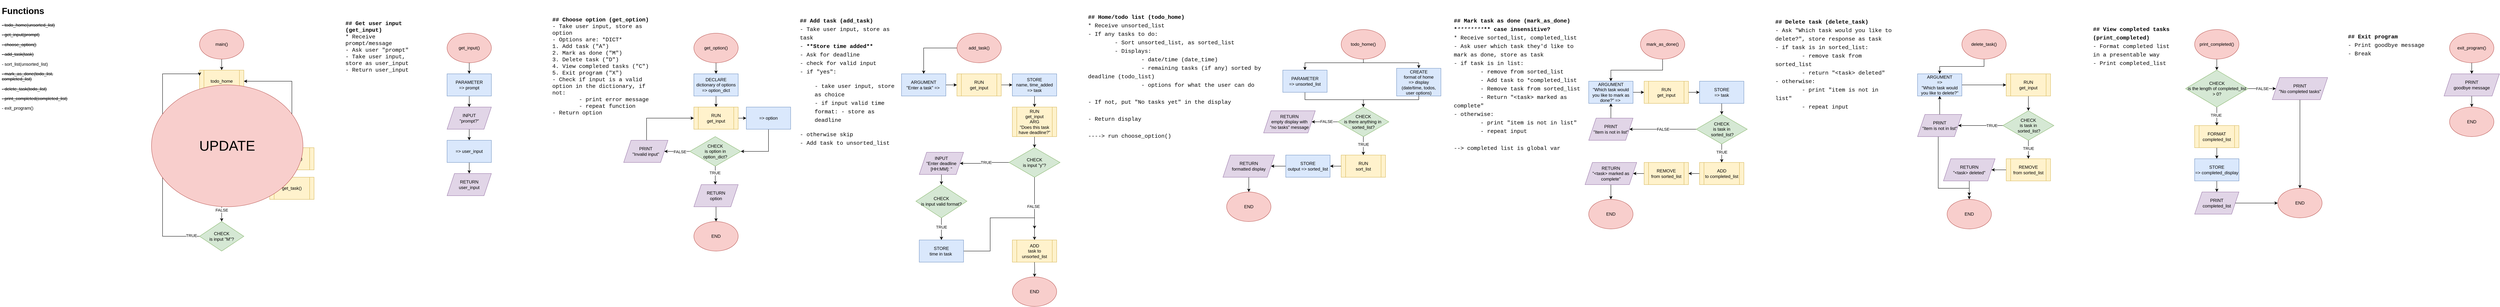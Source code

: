 <mxfile version="19.0.3" type="device"><diagram id="rKh5Dptz9xbxb2ssqwDk" name="Page-1"><mxGraphModel dx="1381" dy="926" grid="1" gridSize="10" guides="1" tooltips="1" connect="1" arrows="1" fold="1" page="1" pageScale="1" pageWidth="827" pageHeight="1169" math="0" shadow="0"><root><mxCell id="0"/><mxCell id="1" parent="0"/><mxCell id="ehe5Sm8vD9EuaE62V5g2-2" value="&lt;h1&gt;Functions&lt;/h1&gt;&lt;p&gt;&lt;strike&gt;- todo_home(unsorted_list)&lt;/strike&gt;&lt;/p&gt;&lt;p&gt;&lt;strike&gt;- get_input(prompt)&lt;/strike&gt;&lt;/p&gt;&lt;p&gt;&lt;strike&gt;- choose_option()&lt;/strike&gt;&lt;/p&gt;&lt;p&gt;&lt;strike&gt;- add_task(task)&lt;/strike&gt;&lt;/p&gt;&lt;p&gt;- sort_list(unsorted_list)&lt;/p&gt;&lt;p&gt;&lt;strike&gt;- mark_as_done(todo_list, completed_list)&lt;/strike&gt;&lt;/p&gt;&lt;p&gt;&lt;strike&gt;- delete_task(todo_list)&lt;/strike&gt;&lt;/p&gt;&lt;p&gt;&lt;strike&gt;- print_completed(completed_list)&lt;/strike&gt;&lt;/p&gt;&lt;p&gt;- exit_program()&lt;/p&gt;&lt;p&gt;&lt;br&gt;&lt;/p&gt;&lt;p&gt;&lt;br&gt;&lt;/p&gt;" style="text;html=1;strokeColor=none;fillColor=none;spacing=5;spacingTop=-20;whiteSpace=wrap;overflow=hidden;rounded=0;" vertex="1" parent="1"><mxGeometry x="190" y="30" width="210" height="370" as="geometry"/></mxCell><mxCell id="ehe5Sm8vD9EuaE62V5g2-5" style="edgeStyle=orthogonalEdgeStyle;rounded=0;orthogonalLoop=1;jettySize=auto;html=1;entryX=0.5;entryY=0;entryDx=0;entryDy=0;" edge="1" parent="1" source="ehe5Sm8vD9EuaE62V5g2-3" target="ehe5Sm8vD9EuaE62V5g2-12"><mxGeometry relative="1" as="geometry"><mxPoint x="790" y="250" as="targetPoint"/></mxGeometry></mxCell><mxCell id="ehe5Sm8vD9EuaE62V5g2-3" value="main()" style="ellipse;whiteSpace=wrap;html=1;fillColor=#f8cecc;strokeColor=#b85450;" vertex="1" parent="1"><mxGeometry x="730" y="100" width="120" height="80" as="geometry"/></mxCell><mxCell id="ehe5Sm8vD9EuaE62V5g2-11" style="edgeStyle=orthogonalEdgeStyle;rounded=0;orthogonalLoop=1;jettySize=auto;html=1;entryX=0.5;entryY=0;entryDx=0;entryDy=0;" edge="1" parent="1" source="ehe5Sm8vD9EuaE62V5g2-6" target="ehe5Sm8vD9EuaE62V5g2-7"><mxGeometry relative="1" as="geometry"/></mxCell><mxCell id="ehe5Sm8vD9EuaE62V5g2-6" value="choose_option" style="shape=process;whiteSpace=wrap;html=1;backgroundOutline=1;fillColor=#fff2cc;strokeColor=#d6b656;" vertex="1" parent="1"><mxGeometry x="730" y="400" width="120" height="60" as="geometry"/></mxCell><mxCell id="ehe5Sm8vD9EuaE62V5g2-16" value="" style="edgeStyle=orthogonalEdgeStyle;rounded=0;orthogonalLoop=1;jettySize=auto;html=1;" edge="1" parent="1" source="ehe5Sm8vD9EuaE62V5g2-7" target="ehe5Sm8vD9EuaE62V5g2-15"><mxGeometry relative="1" as="geometry"/></mxCell><mxCell id="ehe5Sm8vD9EuaE62V5g2-17" value="TRUE" style="edgeLabel;html=1;align=center;verticalAlign=middle;resizable=0;points=[];" vertex="1" connectable="0" parent="ehe5Sm8vD9EuaE62V5g2-16"><mxGeometry x="-0.129" y="3" relative="1" as="geometry"><mxPoint as="offset"/></mxGeometry></mxCell><mxCell id="ehe5Sm8vD9EuaE62V5g2-24" value="" style="edgeStyle=orthogonalEdgeStyle;rounded=0;orthogonalLoop=1;jettySize=auto;html=1;" edge="1" parent="1" source="ehe5Sm8vD9EuaE62V5g2-7" target="ehe5Sm8vD9EuaE62V5g2-23"><mxGeometry relative="1" as="geometry"/></mxCell><mxCell id="ehe5Sm8vD9EuaE62V5g2-25" value="FALSE" style="edgeLabel;html=1;align=center;verticalAlign=middle;resizable=0;points=[];" vertex="1" connectable="0" parent="ehe5Sm8vD9EuaE62V5g2-24"><mxGeometry x="-0.269" y="1" relative="1" as="geometry"><mxPoint x="-1" as="offset"/></mxGeometry></mxCell><mxCell id="ehe5Sm8vD9EuaE62V5g2-7" value="CHECK&lt;br&gt;is input &quot;A&quot;?" style="rhombus;whiteSpace=wrap;html=1;fillColor=#d5e8d4;strokeColor=#82b366;" vertex="1" parent="1"><mxGeometry x="730" y="490" width="120" height="80" as="geometry"/></mxCell><mxCell id="ehe5Sm8vD9EuaE62V5g2-13" style="edgeStyle=orthogonalEdgeStyle;rounded=0;orthogonalLoop=1;jettySize=auto;html=1;entryX=0.5;entryY=0;entryDx=0;entryDy=0;" edge="1" parent="1" target="ehe5Sm8vD9EuaE62V5g2-6"><mxGeometry relative="1" as="geometry"><mxPoint x="790" y="370" as="sourcePoint"/></mxGeometry></mxCell><mxCell id="ehe5Sm8vD9EuaE62V5g2-12" value="todo_home" style="shape=process;whiteSpace=wrap;html=1;backgroundOutline=1;fillColor=#fff2cc;strokeColor=#d6b656;" vertex="1" parent="1"><mxGeometry x="730" y="210" width="120" height="60" as="geometry"/></mxCell><mxCell id="ehe5Sm8vD9EuaE62V5g2-19" value="" style="edgeStyle=orthogonalEdgeStyle;rounded=0;orthogonalLoop=1;jettySize=auto;html=1;" edge="1" parent="1" source="ehe5Sm8vD9EuaE62V5g2-15" target="ehe5Sm8vD9EuaE62V5g2-18"><mxGeometry relative="1" as="geometry"/></mxCell><mxCell id="ehe5Sm8vD9EuaE62V5g2-15" value="get_task()" style="shape=process;whiteSpace=wrap;html=1;backgroundOutline=1;fillColor=#fff2cc;strokeColor=#d6b656;" vertex="1" parent="1"><mxGeometry x="920" y="500" width="120" height="60" as="geometry"/></mxCell><mxCell id="ehe5Sm8vD9EuaE62V5g2-21" value="" style="edgeStyle=orthogonalEdgeStyle;rounded=0;orthogonalLoop=1;jettySize=auto;html=1;entryX=1;entryY=0.5;entryDx=0;entryDy=0;" edge="1" parent="1" source="ehe5Sm8vD9EuaE62V5g2-18" target="ehe5Sm8vD9EuaE62V5g2-12"><mxGeometry relative="1" as="geometry"><mxPoint x="980" y="400" as="targetPoint"/><Array as="points"><mxPoint x="980" y="240"/></Array></mxGeometry></mxCell><mxCell id="ehe5Sm8vD9EuaE62V5g2-18" value="add_task()" style="shape=process;whiteSpace=wrap;html=1;backgroundOutline=1;fillColor=#fff2cc;strokeColor=#d6b656;" vertex="1" parent="1"><mxGeometry x="920" y="420" width="120" height="60" as="geometry"/></mxCell><mxCell id="ehe5Sm8vD9EuaE62V5g2-20" value="sort_list()" style="shape=process;whiteSpace=wrap;html=1;backgroundOutline=1;fillColor=#fff2cc;strokeColor=#d6b656;" vertex="1" parent="1"><mxGeometry x="730" y="290" width="120" height="60" as="geometry"/></mxCell><mxCell id="ehe5Sm8vD9EuaE62V5g2-26" style="edgeStyle=orthogonalEdgeStyle;rounded=0;orthogonalLoop=1;jettySize=auto;html=1;entryX=0;entryY=0.25;entryDx=0;entryDy=0;" edge="1" parent="1" source="ehe5Sm8vD9EuaE62V5g2-23" target="ehe5Sm8vD9EuaE62V5g2-12"><mxGeometry relative="1" as="geometry"><mxPoint x="1040" y="370" as="targetPoint"/><Array as="points"><mxPoint x="630" y="660"/><mxPoint x="630" y="220"/><mxPoint x="730" y="220"/></Array></mxGeometry></mxCell><mxCell id="ehe5Sm8vD9EuaE62V5g2-27" value="TRUE" style="edgeLabel;html=1;align=center;verticalAlign=middle;resizable=0;points=[];" vertex="1" connectable="0" parent="ehe5Sm8vD9EuaE62V5g2-26"><mxGeometry x="-0.91" y="-1" relative="1" as="geometry"><mxPoint x="7" y="-1" as="offset"/></mxGeometry></mxCell><mxCell id="ehe5Sm8vD9EuaE62V5g2-23" value="CHECK&lt;br&gt;is input &quot;M&quot;?" style="rhombus;whiteSpace=wrap;html=1;fillColor=#d5e8d4;strokeColor=#82b366;" vertex="1" parent="1"><mxGeometry x="730" y="620" width="120" height="80" as="geometry"/></mxCell><mxCell id="ehe5Sm8vD9EuaE62V5g2-34" value="" style="edgeStyle=orthogonalEdgeStyle;rounded=0;orthogonalLoop=1;jettySize=auto;html=1;fontColor=#000000;" edge="1" parent="1" source="ehe5Sm8vD9EuaE62V5g2-28" target="ehe5Sm8vD9EuaE62V5g2-33"><mxGeometry relative="1" as="geometry"/></mxCell><mxCell id="ehe5Sm8vD9EuaE62V5g2-28" value="get_input()" style="ellipse;whiteSpace=wrap;html=1;fillColor=#f8cecc;strokeColor=#b85450;" vertex="1" parent="1"><mxGeometry x="1400" y="110" width="120" height="80" as="geometry"/></mxCell><mxCell id="ehe5Sm8vD9EuaE62V5g2-29" value="&lt;h1&gt;&lt;div style=&quot;font-family: Menlo, Monaco, &amp;quot;Courier New&amp;quot;, monospace; font-size: 15px; font-weight: 400;&quot;&gt;&lt;span style=&quot;font-weight: bold;&quot;&gt;## Get user input (get_input)&lt;/span&gt;&lt;/div&gt;&lt;div style=&quot;font-family: Menlo, Monaco, &amp;quot;Courier New&amp;quot;, monospace; font-size: 15px; font-weight: 400;&quot;&gt;*&amp;nbsp;Receive prompt/message&lt;/div&gt;&lt;div style=&quot;font-family: Menlo, Monaco, &amp;quot;Courier New&amp;quot;, monospace; font-size: 15px; font-weight: 400;&quot;&gt;-&amp;nbsp;Ask user &quot;prompt&quot;&lt;/div&gt;&lt;div style=&quot;font-family: Menlo, Monaco, &amp;quot;Courier New&amp;quot;, monospace; font-size: 15px; font-weight: 400;&quot;&gt;-&amp;nbsp;Take user input, store as user_input&lt;/div&gt;&lt;div style=&quot;font-family: Menlo, Monaco, &amp;quot;Courier New&amp;quot;, monospace; font-size: 15px; font-weight: 400;&quot;&gt;-&amp;nbsp;Return user_input&lt;/div&gt;&lt;/h1&gt;" style="text;html=1;strokeColor=none;fillColor=none;spacing=5;spacingTop=-20;whiteSpace=wrap;overflow=hidden;rounded=0;" vertex="1" parent="1"><mxGeometry x="1120" y="70" width="200" height="160" as="geometry"/></mxCell><mxCell id="ehe5Sm8vD9EuaE62V5g2-36" value="" style="edgeStyle=orthogonalEdgeStyle;rounded=0;orthogonalLoop=1;jettySize=auto;html=1;fontColor=#000000;" edge="1" parent="1" source="ehe5Sm8vD9EuaE62V5g2-33" target="ehe5Sm8vD9EuaE62V5g2-35"><mxGeometry relative="1" as="geometry"/></mxCell><mxCell id="ehe5Sm8vD9EuaE62V5g2-33" value="PARAMETER&lt;br&gt;=&amp;gt; prompt" style="whiteSpace=wrap;html=1;fillColor=#dae8fc;strokeColor=#6c8ebf;" vertex="1" parent="1"><mxGeometry x="1400" y="220" width="120" height="60" as="geometry"/></mxCell><mxCell id="ehe5Sm8vD9EuaE62V5g2-38" value="" style="edgeStyle=orthogonalEdgeStyle;rounded=0;orthogonalLoop=1;jettySize=auto;html=1;fontColor=#000000;" edge="1" parent="1" source="ehe5Sm8vD9EuaE62V5g2-35" target="ehe5Sm8vD9EuaE62V5g2-37"><mxGeometry relative="1" as="geometry"/></mxCell><mxCell id="ehe5Sm8vD9EuaE62V5g2-35" value="INPUT&lt;br&gt;&quot;prompt?&quot;" style="shape=parallelogram;perimeter=parallelogramPerimeter;whiteSpace=wrap;html=1;fixedSize=1;fillColor=#e1d5e7;strokeColor=#9673a6;" vertex="1" parent="1"><mxGeometry x="1400" y="310" width="120" height="60" as="geometry"/></mxCell><mxCell id="ehe5Sm8vD9EuaE62V5g2-40" style="edgeStyle=orthogonalEdgeStyle;rounded=0;orthogonalLoop=1;jettySize=auto;html=1;fontColor=#000000;" edge="1" parent="1" source="ehe5Sm8vD9EuaE62V5g2-37" target="ehe5Sm8vD9EuaE62V5g2-39"><mxGeometry relative="1" as="geometry"/></mxCell><mxCell id="ehe5Sm8vD9EuaE62V5g2-37" value="=&amp;gt; user_input" style="rounded=0;whiteSpace=wrap;html=1;fillColor=#dae8fc;strokeColor=#6c8ebf;" vertex="1" parent="1"><mxGeometry x="1400" y="400" width="120" height="60" as="geometry"/></mxCell><mxCell id="ehe5Sm8vD9EuaE62V5g2-39" value="RETURN&lt;br&gt;user_input" style="shape=parallelogram;perimeter=parallelogramPerimeter;whiteSpace=wrap;html=1;fixedSize=1;fillColor=#e1d5e7;strokeColor=#9673a6;" vertex="1" parent="1"><mxGeometry x="1400" y="490" width="120" height="60" as="geometry"/></mxCell><mxCell id="ehe5Sm8vD9EuaE62V5g2-45" style="edgeStyle=orthogonalEdgeStyle;rounded=0;orthogonalLoop=1;jettySize=auto;html=1;entryX=0.5;entryY=0;entryDx=0;entryDy=0;fontColor=#000000;" edge="1" parent="1" target="ehe5Sm8vD9EuaE62V5g2-44"><mxGeometry relative="1" as="geometry"><mxPoint x="2128" y="280" as="sourcePoint"/></mxGeometry></mxCell><mxCell id="ehe5Sm8vD9EuaE62V5g2-68" style="edgeStyle=orthogonalEdgeStyle;rounded=0;orthogonalLoop=1;jettySize=auto;html=1;exitX=0.5;exitY=1;exitDx=0;exitDy=0;fontColor=#000000;" edge="1" parent="1" source="ehe5Sm8vD9EuaE62V5g2-41" target="ehe5Sm8vD9EuaE62V5g2-58"><mxGeometry relative="1" as="geometry"/></mxCell><mxCell id="ehe5Sm8vD9EuaE62V5g2-41" value="get_option()" style="ellipse;whiteSpace=wrap;html=1;fillColor=#f8cecc;strokeColor=#b85450;" vertex="1" parent="1"><mxGeometry x="2068" y="110" width="120" height="80" as="geometry"/></mxCell><mxCell id="ehe5Sm8vD9EuaE62V5g2-42" value="&lt;h1&gt;&lt;div style=&quot;font-family: Menlo, Monaco, &amp;quot;Courier New&amp;quot;, monospace; font-size: 15px; font-weight: 400;&quot;&gt;&lt;div style=&quot;&quot;&gt;&lt;span style=&quot;font-weight: bold;&quot;&gt;## Choose option (get_option)&lt;/span&gt;&lt;/div&gt;&lt;div style=&quot;&quot;&gt;-&amp;nbsp;Take user input, store as option&lt;/div&gt;&lt;div style=&quot;&quot;&gt;-&amp;nbsp;Options are: *DICT*&lt;/div&gt;&lt;div style=&quot;&quot;&gt;1.&amp;nbsp;Add task (&quot;A&quot;)&lt;/div&gt;&lt;div style=&quot;&quot;&gt;2.&amp;nbsp;Mark as done (&quot;M&quot;)&lt;/div&gt;&lt;div style=&quot;&quot;&gt;3.&amp;nbsp;Delete task (&quot;D&quot;)&lt;/div&gt;&lt;div style=&quot;&quot;&gt;4.&amp;nbsp;View completed tasks (&quot;C&quot;)&lt;/div&gt;&lt;div style=&quot;&quot;&gt;5.&amp;nbsp;Exit program (&quot;X&quot;)&lt;/div&gt;&lt;div style=&quot;&quot;&gt;-&amp;nbsp;Check if input is a&lt;span style=&quot;background-color: initial;&quot;&gt;&amp;nbsp;valid option in the dictionary, if not:&lt;/span&gt;&lt;/div&gt;&lt;div style=&quot;&quot;&gt;&lt;span style=&quot;white-space: pre;&quot;&gt;&#9;&lt;/span&gt;- print error message&lt;br&gt;&lt;/div&gt;&lt;div style=&quot;&quot;&gt;&lt;span style=&quot;white-space: pre;&quot;&gt;&#9;&lt;/span&gt;- repeat function&lt;br&gt;&lt;/div&gt;&lt;div style=&quot;&quot;&gt;-&amp;nbsp;Return option&lt;/div&gt;&lt;/div&gt;&lt;/h1&gt;" style="text;html=1;strokeColor=none;fillColor=none;spacing=5;spacingTop=-20;whiteSpace=wrap;overflow=hidden;rounded=0;" vertex="1" parent="1"><mxGeometry x="1680" y="60" width="270" height="360" as="geometry"/></mxCell><mxCell id="ehe5Sm8vD9EuaE62V5g2-57" style="edgeStyle=orthogonalEdgeStyle;rounded=0;orthogonalLoop=1;jettySize=auto;html=1;fontColor=#000000;" edge="1" parent="1" source="ehe5Sm8vD9EuaE62V5g2-44" target="ehe5Sm8vD9EuaE62V5g2-56"><mxGeometry relative="1" as="geometry"/></mxCell><mxCell id="ehe5Sm8vD9EuaE62V5g2-44" value="RUN&lt;br&gt;get_input" style="shape=process;whiteSpace=wrap;html=1;backgroundOutline=1;fillColor=#fff2cc;strokeColor=#d6b656;" vertex="1" parent="1"><mxGeometry x="2068" y="310" width="120" height="60" as="geometry"/></mxCell><mxCell id="ehe5Sm8vD9EuaE62V5g2-189" style="edgeStyle=orthogonalEdgeStyle;rounded=0;orthogonalLoop=1;jettySize=auto;html=1;entryX=0.5;entryY=0;entryDx=0;entryDy=0;fontColor=#000000;" edge="1" parent="1" source="ehe5Sm8vD9EuaE62V5g2-50" target="ehe5Sm8vD9EuaE62V5g2-188"><mxGeometry relative="1" as="geometry"><Array as="points"/></mxGeometry></mxCell><mxCell id="ehe5Sm8vD9EuaE62V5g2-50" value="RETURN&lt;br&gt;option" style="shape=parallelogram;perimeter=parallelogramPerimeter;whiteSpace=wrap;html=1;fixedSize=1;fillColor=#e1d5e7;strokeColor=#9673a6;" vertex="1" parent="1"><mxGeometry x="2068" y="520" width="120" height="60" as="geometry"/></mxCell><mxCell id="ehe5Sm8vD9EuaE62V5g2-60" style="edgeStyle=orthogonalEdgeStyle;rounded=0;orthogonalLoop=1;jettySize=auto;html=1;fontColor=#000000;" edge="1" parent="1" source="ehe5Sm8vD9EuaE62V5g2-56" target="ehe5Sm8vD9EuaE62V5g2-59"><mxGeometry relative="1" as="geometry"><Array as="points"><mxPoint x="2270" y="430"/><mxPoint x="2128" y="430"/></Array></mxGeometry></mxCell><mxCell id="ehe5Sm8vD9EuaE62V5g2-56" value="=&amp;gt; option" style="rounded=0;whiteSpace=wrap;html=1;fillColor=#dae8fc;strokeColor=#6c8ebf;" vertex="1" parent="1"><mxGeometry x="2210" y="310" width="120" height="60" as="geometry"/></mxCell><mxCell id="ehe5Sm8vD9EuaE62V5g2-58" value="DECLARE&lt;br&gt;dictionary of options&lt;br&gt;=&amp;gt; option_dict" style="rounded=0;whiteSpace=wrap;html=1;fillColor=#dae8fc;strokeColor=#6c8ebf;" vertex="1" parent="1"><mxGeometry x="2068" y="220" width="120" height="60" as="geometry"/></mxCell><mxCell id="ehe5Sm8vD9EuaE62V5g2-61" style="edgeStyle=orthogonalEdgeStyle;rounded=0;orthogonalLoop=1;jettySize=auto;html=1;entryX=0.5;entryY=0;entryDx=0;entryDy=0;fontColor=#000000;" edge="1" parent="1"><mxGeometry relative="1" as="geometry"><mxPoint x="2126" y="460" as="sourcePoint"/><mxPoint x="2126.0" y="520" as="targetPoint"/></mxGeometry></mxCell><mxCell id="ehe5Sm8vD9EuaE62V5g2-62" value="TRUE" style="edgeLabel;html=1;align=center;verticalAlign=middle;resizable=0;points=[];fontColor=#000000;" vertex="1" connectable="0" parent="ehe5Sm8vD9EuaE62V5g2-61"><mxGeometry x="-0.073" y="-1" relative="1" as="geometry"><mxPoint as="offset"/></mxGeometry></mxCell><mxCell id="ehe5Sm8vD9EuaE62V5g2-64" value="" style="edgeStyle=orthogonalEdgeStyle;rounded=0;orthogonalLoop=1;jettySize=auto;html=1;fontColor=#000000;" edge="1" parent="1" source="ehe5Sm8vD9EuaE62V5g2-59" target="ehe5Sm8vD9EuaE62V5g2-63"><mxGeometry relative="1" as="geometry"/></mxCell><mxCell id="ehe5Sm8vD9EuaE62V5g2-65" value="FALSE" style="edgeLabel;html=1;align=center;verticalAlign=middle;resizable=0;points=[];fontColor=#000000;" vertex="1" connectable="0" parent="ehe5Sm8vD9EuaE62V5g2-64"><mxGeometry x="-0.211" y="1" relative="1" as="geometry"><mxPoint as="offset"/></mxGeometry></mxCell><mxCell id="ehe5Sm8vD9EuaE62V5g2-59" value="CHECK&lt;br&gt;is option in &lt;br&gt;option_dict?" style="rhombus;whiteSpace=wrap;html=1;fillColor=#d5e8d4;strokeColor=#82b366;" vertex="1" parent="1"><mxGeometry x="2057" y="390" width="138" height="80" as="geometry"/></mxCell><mxCell id="ehe5Sm8vD9EuaE62V5g2-66" style="edgeStyle=orthogonalEdgeStyle;rounded=0;orthogonalLoop=1;jettySize=auto;html=1;entryX=0;entryY=0.5;entryDx=0;entryDy=0;fontColor=#000000;" edge="1" parent="1" source="ehe5Sm8vD9EuaE62V5g2-63" target="ehe5Sm8vD9EuaE62V5g2-44"><mxGeometry relative="1" as="geometry"><Array as="points"><mxPoint x="1940" y="340"/></Array></mxGeometry></mxCell><mxCell id="ehe5Sm8vD9EuaE62V5g2-63" value="PRINT&lt;br&gt;&quot;Invalid input&quot;" style="shape=parallelogram;perimeter=parallelogramPerimeter;whiteSpace=wrap;html=1;fixedSize=1;fillColor=#e1d5e7;strokeColor=#9673a6;" vertex="1" parent="1"><mxGeometry x="1878" y="400" width="120" height="60" as="geometry"/></mxCell><mxCell id="ehe5Sm8vD9EuaE62V5g2-73" value="" style="edgeStyle=orthogonalEdgeStyle;rounded=0;orthogonalLoop=1;jettySize=auto;html=1;fontColor=#000000;entryX=0.5;entryY=0;entryDx=0;entryDy=0;" edge="1" parent="1" source="ehe5Sm8vD9EuaE62V5g2-69" target="ehe5Sm8vD9EuaE62V5g2-152"><mxGeometry relative="1" as="geometry"><mxPoint x="2840.0" y="220" as="targetPoint"/></mxGeometry></mxCell><mxCell id="ehe5Sm8vD9EuaE62V5g2-69" value="add_task()" style="ellipse;whiteSpace=wrap;html=1;fillColor=#f8cecc;strokeColor=#b85450;" vertex="1" parent="1"><mxGeometry x="2780" y="110" width="120" height="80" as="geometry"/></mxCell><mxCell id="ehe5Sm8vD9EuaE62V5g2-70" value="&lt;h1&gt;&lt;div style=&quot;font-family: Menlo, Monaco, &amp;quot;Courier New&amp;quot;, monospace; font-size: 15px; font-weight: 400;&quot;&gt;&lt;div style=&quot;&quot;&gt;&lt;div style=&quot;line-height: 23px;&quot;&gt;&lt;div style=&quot;&quot;&gt;&lt;span style=&quot;font-weight: bold; background-color: rgb(255, 255, 255);&quot;&gt;## Add task (add_task)&lt;/span&gt;&lt;/div&gt;&lt;div style=&quot;&quot;&gt;&lt;span style=&quot;background-color: rgb(255, 255, 255);&quot;&gt;- Take user input, store as task&lt;/span&gt;&lt;/div&gt;&lt;div style=&quot;&quot;&gt;&lt;span style=&quot;background-color: rgb(255, 255, 255);&quot;&gt;    - &lt;span style=&quot;font-weight: bold;&quot;&gt;**Store time added**&lt;/span&gt;&lt;/span&gt;&lt;/div&gt;&lt;div style=&quot;&quot;&gt;&lt;span style=&quot;background-color: rgb(255, 255, 255);&quot;&gt;- Ask for deadline&lt;/span&gt;&lt;/div&gt;&lt;div style=&quot;&quot;&gt;&lt;span style=&quot;background-color: rgb(255, 255, 255);&quot;&gt;    - check for valid input&lt;/span&gt;&lt;/div&gt;&lt;div style=&quot;&quot;&gt;&lt;span style=&quot;background-color: rgb(255, 255, 255);&quot;&gt;    - if &quot;yes&quot;:&lt;/span&gt;&lt;/div&gt;&lt;/div&gt;&lt;/div&gt;&lt;/div&gt;&lt;/h1&gt;&lt;blockquote style=&quot;margin: 0 0 0 40px; border: none; padding: 0px;&quot;&gt;&lt;h1&gt;&lt;div style=&quot;font-family: Menlo, Monaco, &amp;quot;Courier New&amp;quot;, monospace; font-size: 15px; font-weight: 400;&quot;&gt;&lt;div style=&quot;&quot;&gt;&lt;div style=&quot;line-height: 23px;&quot;&gt;&lt;div style=&quot;&quot;&gt;&lt;span style=&quot;background-color: rgb(255, 255, 255);&quot;&gt;        - take user input, store as choice&lt;/span&gt;&lt;/div&gt;&lt;div style=&quot;&quot;&gt;&lt;span style=&quot;background-color: rgb(255, 255, 255);&quot;&gt;- if input valid time format:&lt;/span&gt;&lt;span style=&quot;white-space: pre;&quot;&gt;&#9;&lt;/span&gt;&lt;span style=&quot;background-color: rgb(255, 255, 255);&quot;&gt;- store as deadline&lt;/span&gt;&lt;/div&gt;&lt;/div&gt;&lt;/div&gt;&lt;/div&gt;&lt;/h1&gt;&lt;/blockquote&gt;&lt;h1&gt;&lt;div style=&quot;font-family: Menlo, Monaco, &amp;quot;Courier New&amp;quot;, monospace; font-size: 15px; font-weight: 400;&quot;&gt;&lt;div style=&quot;&quot;&gt;&lt;div style=&quot;line-height: 23px;&quot;&gt;&lt;div style=&quot;&quot;&gt;&lt;span style=&quot;background-color: rgb(255, 255, 255);&quot;&gt;    - otherwise skip&lt;/span&gt;&lt;/div&gt;&lt;div style=&quot;&quot;&gt;&lt;span style=&quot;background-color: rgb(255, 255, 255);&quot;&gt;- Add task to unsorted_list&lt;/span&gt;&lt;/div&gt;&lt;/div&gt;&lt;/div&gt;&lt;/div&gt;&lt;/h1&gt;" style="text;html=1;strokeColor=none;fillColor=none;spacing=5;spacingTop=-20;whiteSpace=wrap;overflow=hidden;rounded=0;" vertex="1" parent="1"><mxGeometry x="2350" y="60" width="280" height="360" as="geometry"/></mxCell><mxCell id="ehe5Sm8vD9EuaE62V5g2-76" style="edgeStyle=orthogonalEdgeStyle;rounded=0;orthogonalLoop=1;jettySize=auto;html=1;fontColor=#000000;" edge="1" parent="1" source="ehe5Sm8vD9EuaE62V5g2-71" target="ehe5Sm8vD9EuaE62V5g2-75"><mxGeometry relative="1" as="geometry"/></mxCell><mxCell id="ehe5Sm8vD9EuaE62V5g2-71" value="RUN&lt;br&gt;get_input" style="shape=process;whiteSpace=wrap;html=1;backgroundOutline=1;fillColor=#fff2cc;strokeColor=#d6b656;" vertex="1" parent="1"><mxGeometry x="2780" y="220" width="120" height="60" as="geometry"/></mxCell><mxCell id="ehe5Sm8vD9EuaE62V5g2-79" style="edgeStyle=orthogonalEdgeStyle;rounded=0;orthogonalLoop=1;jettySize=auto;html=1;entryX=0.5;entryY=0;entryDx=0;entryDy=0;fontColor=#000000;" edge="1" parent="1" source="ehe5Sm8vD9EuaE62V5g2-75"><mxGeometry relative="1" as="geometry"><mxPoint x="2990" y="310" as="targetPoint"/></mxGeometry></mxCell><mxCell id="ehe5Sm8vD9EuaE62V5g2-75" value="STORE&lt;br&gt;name, time_added&lt;br&gt;=&amp;gt; task" style="rounded=0;whiteSpace=wrap;html=1;fillColor=#dae8fc;strokeColor=#6c8ebf;" vertex="1" parent="1"><mxGeometry x="2930" y="220" width="120" height="60" as="geometry"/></mxCell><mxCell id="ehe5Sm8vD9EuaE62V5g2-84" value="" style="edgeStyle=orthogonalEdgeStyle;rounded=0;orthogonalLoop=1;jettySize=auto;html=1;fontColor=#000000;" edge="1" parent="1" source="ehe5Sm8vD9EuaE62V5g2-80" target="ehe5Sm8vD9EuaE62V5g2-83"><mxGeometry relative="1" as="geometry"/></mxCell><mxCell id="ehe5Sm8vD9EuaE62V5g2-80" value="RUN&lt;br&gt;get_input&lt;br&gt;ARG&lt;br&gt;&quot;Does this task have deadline?&quot;" style="shape=process;whiteSpace=wrap;html=1;backgroundOutline=1;fillColor=#fff2cc;strokeColor=#d6b656;" vertex="1" parent="1"><mxGeometry x="2930" y="310" width="120" height="80" as="geometry"/></mxCell><mxCell id="ehe5Sm8vD9EuaE62V5g2-86" value="" style="edgeStyle=orthogonalEdgeStyle;rounded=0;orthogonalLoop=1;jettySize=auto;html=1;fontColor=#000000;entryX=1;entryY=0.5;entryDx=0;entryDy=0;" edge="1" parent="1" source="ehe5Sm8vD9EuaE62V5g2-83" target="ehe5Sm8vD9EuaE62V5g2-88"><mxGeometry relative="1" as="geometry"><mxPoint x="2832" y="460" as="targetPoint"/><Array as="points"/></mxGeometry></mxCell><mxCell id="ehe5Sm8vD9EuaE62V5g2-87" value="TRUE" style="edgeLabel;html=1;align=center;verticalAlign=middle;resizable=0;points=[];fontColor=#000000;" vertex="1" connectable="0" parent="ehe5Sm8vD9EuaE62V5g2-86"><mxGeometry x="-0.037" y="-2" relative="1" as="geometry"><mxPoint y="-1" as="offset"/></mxGeometry></mxCell><mxCell id="ehe5Sm8vD9EuaE62V5g2-95" style="edgeStyle=orthogonalEdgeStyle;rounded=0;orthogonalLoop=1;jettySize=auto;html=1;entryX=0.5;entryY=0;entryDx=0;entryDy=0;fontColor=#000000;" edge="1" parent="1" source="ehe5Sm8vD9EuaE62V5g2-83" target="ehe5Sm8vD9EuaE62V5g2-94"><mxGeometry relative="1" as="geometry"/></mxCell><mxCell id="ehe5Sm8vD9EuaE62V5g2-96" value="FALSE" style="edgeLabel;html=1;align=center;verticalAlign=middle;resizable=0;points=[];fontColor=#000000;" vertex="1" connectable="0" parent="ehe5Sm8vD9EuaE62V5g2-95"><mxGeometry x="-0.062" y="-3" relative="1" as="geometry"><mxPoint y="-1" as="offset"/></mxGeometry></mxCell><mxCell id="ehe5Sm8vD9EuaE62V5g2-83" value="CHECK&lt;br&gt;is input &quot;y&quot;?" style="rhombus;whiteSpace=wrap;html=1;fillColor=#d5e8d4;strokeColor=#82b366;" vertex="1" parent="1"><mxGeometry x="2921" y="420" width="138" height="80" as="geometry"/></mxCell><mxCell id="ehe5Sm8vD9EuaE62V5g2-90" style="edgeStyle=orthogonalEdgeStyle;rounded=0;orthogonalLoop=1;jettySize=auto;html=1;fontColor=#000000;" edge="1" parent="1" source="ehe5Sm8vD9EuaE62V5g2-88" target="ehe5Sm8vD9EuaE62V5g2-89"><mxGeometry relative="1" as="geometry"/></mxCell><mxCell id="ehe5Sm8vD9EuaE62V5g2-88" value="INPUT&lt;br&gt;&quot;Enter deadline [HH:MM]: &quot;" style="shape=parallelogram;perimeter=parallelogramPerimeter;whiteSpace=wrap;html=1;fixedSize=1;fillColor=#e1d5e7;strokeColor=#9673a6;" vertex="1" parent="1"><mxGeometry x="2678" y="432.5" width="120" height="60" as="geometry"/></mxCell><mxCell id="ehe5Sm8vD9EuaE62V5g2-92" value="" style="edgeStyle=orthogonalEdgeStyle;rounded=0;orthogonalLoop=1;jettySize=auto;html=1;fontColor=#000000;" edge="1" parent="1" source="ehe5Sm8vD9EuaE62V5g2-89" target="ehe5Sm8vD9EuaE62V5g2-91"><mxGeometry relative="1" as="geometry"/></mxCell><mxCell id="ehe5Sm8vD9EuaE62V5g2-93" value="TRUE" style="edgeLabel;html=1;align=center;verticalAlign=middle;resizable=0;points=[];fontColor=#000000;" vertex="1" connectable="0" parent="ehe5Sm8vD9EuaE62V5g2-92"><mxGeometry x="-0.146" y="4" relative="1" as="geometry"><mxPoint x="-4" y="-1" as="offset"/></mxGeometry></mxCell><mxCell id="ehe5Sm8vD9EuaE62V5g2-89" value="CHECK&lt;br&gt;is input valid format?" style="rhombus;whiteSpace=wrap;html=1;fillColor=#d5e8d4;strokeColor=#82b366;" vertex="1" parent="1"><mxGeometry x="2669" y="520" width="138" height="90" as="geometry"/></mxCell><mxCell id="ehe5Sm8vD9EuaE62V5g2-97" style="edgeStyle=orthogonalEdgeStyle;rounded=0;orthogonalLoop=1;jettySize=auto;html=1;fontColor=#000000;" edge="1" parent="1" source="ehe5Sm8vD9EuaE62V5g2-91"><mxGeometry relative="1" as="geometry"><mxPoint x="2990" y="640" as="targetPoint"/><Array as="points"><mxPoint x="2870" y="700"/><mxPoint x="2870" y="610"/><mxPoint x="2990" y="610"/></Array></mxGeometry></mxCell><mxCell id="ehe5Sm8vD9EuaE62V5g2-91" value="STORE&lt;br&gt;time in task&amp;nbsp;" style="whiteSpace=wrap;html=1;fillColor=#dae8fc;strokeColor=#6c8ebf;" vertex="1" parent="1"><mxGeometry x="2678" y="670" width="120" height="60" as="geometry"/></mxCell><mxCell id="ehe5Sm8vD9EuaE62V5g2-94" value="ADD&lt;br&gt;task to unsorted_list" style="shape=process;whiteSpace=wrap;html=1;backgroundOutline=1;fillColor=#fff2cc;strokeColor=#d6b656;" vertex="1" parent="1"><mxGeometry x="2930" y="670" width="120" height="60" as="geometry"/></mxCell><mxCell id="ehe5Sm8vD9EuaE62V5g2-101" style="edgeStyle=orthogonalEdgeStyle;rounded=0;orthogonalLoop=1;jettySize=auto;html=1;entryX=0.5;entryY=0;entryDx=0;entryDy=0;fontColor=#000000;" edge="1" parent="1" source="ehe5Sm8vD9EuaE62V5g2-98" target="ehe5Sm8vD9EuaE62V5g2-100"><mxGeometry relative="1" as="geometry"><Array as="points"><mxPoint x="3880" y="190"/><mxPoint x="3722" y="190"/></Array></mxGeometry></mxCell><mxCell id="ehe5Sm8vD9EuaE62V5g2-127" style="edgeStyle=orthogonalEdgeStyle;rounded=0;orthogonalLoop=1;jettySize=auto;html=1;fontColor=#000000;entryX=0.5;entryY=0;entryDx=0;entryDy=0;entryPerimeter=0;" edge="1" parent="1" source="ehe5Sm8vD9EuaE62V5g2-98" target="ehe5Sm8vD9EuaE62V5g2-116"><mxGeometry relative="1" as="geometry"><Array as="points"><mxPoint x="3880" y="190"/><mxPoint x="4030" y="190"/></Array></mxGeometry></mxCell><mxCell id="ehe5Sm8vD9EuaE62V5g2-98" value="todo_home()" style="ellipse;whiteSpace=wrap;html=1;fillColor=#f8cecc;strokeColor=#b85450;" vertex="1" parent="1"><mxGeometry x="3820" y="100" width="120" height="80" as="geometry"/></mxCell><mxCell id="ehe5Sm8vD9EuaE62V5g2-99" value="&lt;h1&gt;&lt;div style=&quot;font-family: Menlo, Monaco, &amp;quot;Courier New&amp;quot;, monospace; font-size: 15px; font-weight: 400;&quot;&gt;&lt;div style=&quot;&quot;&gt;&lt;div style=&quot;line-height: 23px;&quot;&gt;&lt;div style=&quot;&quot;&gt;&lt;div style=&quot;line-height: 23px;&quot;&gt;&lt;div style=&quot;&quot;&gt;&lt;span style=&quot;font-weight: bold; background-color: rgb(255, 255, 255);&quot;&gt;## Home/todo list (todo_home)&lt;/span&gt;&lt;/div&gt;&lt;div style=&quot;&quot;&gt;&lt;span style=&quot;background-color: rgb(255, 255, 255);&quot;&gt;* Receive unsorted_list&lt;/span&gt;&lt;/div&gt;&lt;div style=&quot;&quot;&gt;&lt;span style=&quot;background-color: rgb(255, 255, 255);&quot;&gt;- If any tasks to do:&lt;/span&gt;&lt;/div&gt;&lt;div style=&quot;&quot;&gt;&lt;span style=&quot;background-color: rgb(255, 255, 255);&quot;&gt;&lt;span style=&quot;white-space: pre;&quot;&gt;&#9;&lt;/span&gt;- Sort unsorted_list, as sorted_list&lt;/span&gt;&lt;/div&gt;&lt;div style=&quot;&quot;&gt;&lt;span style=&quot;background-color: rgb(255, 255, 255);&quot;&gt;&lt;span style=&quot;white-space: pre;&quot;&gt;&#9;&lt;/span&gt;- Displays:&lt;/span&gt;&lt;/div&gt;&lt;div style=&quot;&quot;&gt;&lt;span style=&quot;background-color: rgb(255, 255, 255);&quot;&gt;&lt;span style=&quot;white-space: pre;&quot;&gt;&#9;&lt;span style=&quot;white-space: pre;&quot;&gt;&#9;&lt;/span&gt;&lt;/span&gt;- date/time (date_time)&lt;/span&gt;&lt;/div&gt;&lt;div style=&quot;&quot;&gt;&lt;span style=&quot;background-color: rgb(255, 255, 255);&quot;&gt;&lt;span style=&quot;white-space: pre;&quot;&gt;&#9;&lt;span style=&quot;white-space: pre;&quot;&gt;&#9;&lt;/span&gt;&lt;/span&gt;- remaining tasks (if any) sorted by deadline (todo_list)&lt;/span&gt;&lt;/div&gt;&lt;div style=&quot;&quot;&gt;&lt;span style=&quot;background-color: rgb(255, 255, 255);&quot;&gt;&lt;span style=&quot;white-space: pre;&quot;&gt;&#9;&lt;span style=&quot;white-space: pre;&quot;&gt;&#9;&lt;/span&gt;&lt;/span&gt;- options for what the user can do&lt;/span&gt;&lt;/div&gt;&lt;div style=&quot;&quot;&gt;&lt;span style=&quot;background-color: rgb(255, 255, 255);&quot;&gt;&lt;br&gt;&lt;/span&gt;&lt;/div&gt;&lt;div style=&quot;&quot;&gt;&lt;span style=&quot;background-color: rgb(255, 255, 255);&quot;&gt;- If not, put &quot;No tasks yet&quot; in the display&lt;/span&gt;&lt;/div&gt;&lt;div style=&quot;&quot;&gt;&lt;span style=&quot;background-color: rgb(255, 255, 255);&quot;&gt;&lt;br&gt;&lt;/span&gt;&lt;/div&gt;&lt;div style=&quot;&quot;&gt;&lt;span style=&quot;background-color: rgb(255, 255, 255);&quot;&gt;- Return display&lt;/span&gt;&lt;/div&gt;&lt;div style=&quot;&quot;&gt;&lt;span style=&quot;background-color: rgb(255, 255, 255);&quot;&gt;&lt;br&gt;&lt;/span&gt;&lt;/div&gt;&lt;div style=&quot;&quot;&gt;&lt;span style=&quot;background-color: rgb(255, 255, 255);&quot;&gt;----&amp;gt; run choose_option()&lt;/span&gt;&lt;/div&gt;&lt;/div&gt;&lt;/div&gt;&lt;/div&gt;&lt;/div&gt;&lt;/div&gt;&lt;/h1&gt;&lt;blockquote style=&quot;margin: 0 0 0 40px; border: none; padding: 0px;&quot;&gt;&lt;h1&gt;&lt;div style=&quot;font-family: Menlo, Monaco, &amp;quot;Courier New&amp;quot;, monospace; font-size: 15px; font-weight: 400;&quot;&gt;&lt;div style=&quot;&quot;&gt;&lt;div style=&quot;line-height: 23px;&quot;&gt;&lt;div style=&quot;&quot;&gt;&lt;div style=&quot;line-height: 23px;&quot;&gt;&lt;div style=&quot;&quot;&gt;&lt;span style=&quot;background-color: rgb(255, 255, 255);&quot;&gt;&lt;br&gt;&lt;/span&gt;&lt;/div&gt;&lt;/div&gt;&lt;/div&gt;&lt;/div&gt;&lt;/div&gt;&lt;/div&gt;&lt;/h1&gt;&lt;/blockquote&gt;" style="text;html=1;strokeColor=none;fillColor=none;spacing=5;spacingTop=-20;whiteSpace=wrap;overflow=hidden;rounded=0;" vertex="1" parent="1"><mxGeometry x="3130" y="50" width="480" height="500" as="geometry"/></mxCell><mxCell id="ehe5Sm8vD9EuaE62V5g2-128" style="edgeStyle=orthogonalEdgeStyle;rounded=0;orthogonalLoop=1;jettySize=auto;html=1;fontColor=#000000;" edge="1" parent="1" source="ehe5Sm8vD9EuaE62V5g2-100" target="ehe5Sm8vD9EuaE62V5g2-126"><mxGeometry relative="1" as="geometry"><Array as="points"><mxPoint x="3722" y="290"/><mxPoint x="3880" y="290"/></Array></mxGeometry></mxCell><mxCell id="ehe5Sm8vD9EuaE62V5g2-100" value="PARAMETER&lt;br&gt;=&amp;gt; unsorted_list" style="rounded=0;whiteSpace=wrap;html=1;fillColor=#dae8fc;strokeColor=#6c8ebf;" vertex="1" parent="1"><mxGeometry x="3662" y="210" width="120" height="60" as="geometry"/></mxCell><mxCell id="ehe5Sm8vD9EuaE62V5g2-140" style="edgeStyle=orthogonalEdgeStyle;rounded=0;orthogonalLoop=1;jettySize=auto;html=1;entryX=1;entryY=0.5;entryDx=0;entryDy=0;fontColor=#000000;" edge="1" parent="1" source="ehe5Sm8vD9EuaE62V5g2-102" target="ehe5Sm8vD9EuaE62V5g2-105"><mxGeometry relative="1" as="geometry"/></mxCell><mxCell id="ehe5Sm8vD9EuaE62V5g2-102" value="RUN&lt;br&gt;sort_list" style="shape=process;whiteSpace=wrap;html=1;backgroundOutline=1;fillColor=#fff2cc;strokeColor=#d6b656;" vertex="1" parent="1"><mxGeometry x="3820" y="440" width="120" height="60" as="geometry"/></mxCell><mxCell id="ehe5Sm8vD9EuaE62V5g2-141" style="edgeStyle=orthogonalEdgeStyle;rounded=0;orthogonalLoop=1;jettySize=auto;html=1;entryX=1;entryY=0.5;entryDx=0;entryDy=0;fontColor=#000000;" edge="1" parent="1" source="ehe5Sm8vD9EuaE62V5g2-105" target="ehe5Sm8vD9EuaE62V5g2-137"><mxGeometry relative="1" as="geometry"/></mxCell><mxCell id="ehe5Sm8vD9EuaE62V5g2-105" value="STORE&lt;br&gt;output =&amp;gt; sorted_list" style="whiteSpace=wrap;html=1;fillColor=#dae8fc;strokeColor=#6c8ebf;" vertex="1" parent="1"><mxGeometry x="3670" y="440" width="120" height="60" as="geometry"/></mxCell><mxCell id="ehe5Sm8vD9EuaE62V5g2-129" style="edgeStyle=orthogonalEdgeStyle;rounded=0;orthogonalLoop=1;jettySize=auto;html=1;fontColor=#000000;" edge="1" parent="1" source="ehe5Sm8vD9EuaE62V5g2-116"><mxGeometry relative="1" as="geometry"><mxPoint x="3880" y="310" as="targetPoint"/><Array as="points"><mxPoint x="4030" y="290"/><mxPoint x="3880" y="290"/></Array></mxGeometry></mxCell><mxCell id="ehe5Sm8vD9EuaE62V5g2-116" value="CREATE&lt;br&gt;format of home&lt;br&gt;=&amp;gt; display&lt;br&gt;(date/time, todos, user options)" style="whiteSpace=wrap;html=1;fillColor=#dae8fc;strokeColor=#6c8ebf;" vertex="1" parent="1"><mxGeometry x="3970" y="205" width="120" height="75" as="geometry"/></mxCell><mxCell id="ehe5Sm8vD9EuaE62V5g2-131" style="edgeStyle=orthogonalEdgeStyle;rounded=0;orthogonalLoop=1;jettySize=auto;html=1;entryX=1;entryY=0.5;entryDx=0;entryDy=0;fontColor=#000000;" edge="1" parent="1" source="ehe5Sm8vD9EuaE62V5g2-126" target="ehe5Sm8vD9EuaE62V5g2-130"><mxGeometry relative="1" as="geometry"/></mxCell><mxCell id="ehe5Sm8vD9EuaE62V5g2-134" value="FALSE" style="edgeLabel;html=1;align=center;verticalAlign=middle;resizable=0;points=[];fontColor=#000000;" vertex="1" connectable="0" parent="ehe5Sm8vD9EuaE62V5g2-131"><mxGeometry x="-0.116" y="-1" relative="1" as="geometry"><mxPoint as="offset"/></mxGeometry></mxCell><mxCell id="ehe5Sm8vD9EuaE62V5g2-135" style="edgeStyle=orthogonalEdgeStyle;rounded=0;orthogonalLoop=1;jettySize=auto;html=1;entryX=0.5;entryY=0;entryDx=0;entryDy=0;fontColor=#000000;" edge="1" parent="1" source="ehe5Sm8vD9EuaE62V5g2-126" target="ehe5Sm8vD9EuaE62V5g2-102"><mxGeometry relative="1" as="geometry"/></mxCell><mxCell id="ehe5Sm8vD9EuaE62V5g2-136" value="TRUE" style="edgeLabel;html=1;align=center;verticalAlign=middle;resizable=0;points=[];fontColor=#000000;" vertex="1" connectable="0" parent="ehe5Sm8vD9EuaE62V5g2-135"><mxGeometry x="-0.15" y="1" relative="1" as="geometry"><mxPoint x="-1" y="-1" as="offset"/></mxGeometry></mxCell><mxCell id="ehe5Sm8vD9EuaE62V5g2-126" value="CHECK&lt;br&gt;is there anything in&amp;nbsp;&lt;br&gt;sorted_list?" style="rhombus;whiteSpace=wrap;html=1;fillColor=#d5e8d4;strokeColor=#82b366;" vertex="1" parent="1"><mxGeometry x="3811" y="310" width="138" height="80" as="geometry"/></mxCell><mxCell id="ehe5Sm8vD9EuaE62V5g2-130" value="RETURN&lt;br&gt;empty display with&lt;br&gt;&quot;no tasks&quot; message" style="shape=parallelogram;perimeter=parallelogramPerimeter;whiteSpace=wrap;html=1;fixedSize=1;fillColor=#e1d5e7;strokeColor=#9673a6;" vertex="1" parent="1"><mxGeometry x="3610" y="320" width="140" height="60" as="geometry"/></mxCell><mxCell id="ehe5Sm8vD9EuaE62V5g2-184" style="edgeStyle=orthogonalEdgeStyle;rounded=0;orthogonalLoop=1;jettySize=auto;html=1;entryX=0.5;entryY=0;entryDx=0;entryDy=0;fontColor=#000000;" edge="1" parent="1" source="ehe5Sm8vD9EuaE62V5g2-137" target="ehe5Sm8vD9EuaE62V5g2-182"><mxGeometry relative="1" as="geometry"/></mxCell><mxCell id="ehe5Sm8vD9EuaE62V5g2-137" value="RETURN&lt;br&gt;formatted display" style="shape=parallelogram;perimeter=parallelogramPerimeter;whiteSpace=wrap;html=1;fixedSize=1;fillColor=#e1d5e7;strokeColor=#9673a6;" vertex="1" parent="1"><mxGeometry x="3500" y="440" width="140" height="60" as="geometry"/></mxCell><mxCell id="ehe5Sm8vD9EuaE62V5g2-193" style="edgeStyle=orthogonalEdgeStyle;rounded=0;orthogonalLoop=1;jettySize=auto;html=1;fontColor=#000000;" edge="1" parent="1" source="ehe5Sm8vD9EuaE62V5g2-144" target="ehe5Sm8vD9EuaE62V5g2-158"><mxGeometry relative="1" as="geometry"><Array as="points"><mxPoint x="4690" y="210"/><mxPoint x="4550" y="210"/></Array></mxGeometry></mxCell><mxCell id="ehe5Sm8vD9EuaE62V5g2-144" value="mark_as_done()" style="ellipse;whiteSpace=wrap;html=1;fillColor=#f8cecc;strokeColor=#b85450;" vertex="1" parent="1"><mxGeometry x="4630" y="100" width="120" height="80" as="geometry"/></mxCell><mxCell id="ehe5Sm8vD9EuaE62V5g2-145" value="&lt;blockquote style=&quot;margin: 0 0 0 40px; border: none; padding: 0px;&quot;&gt;&lt;h1&gt;&lt;div style=&quot;font-family: Menlo, Monaco, &amp;quot;Courier New&amp;quot;, monospace; font-size: 15px; font-weight: 400;&quot;&gt;&lt;div style=&quot;&quot;&gt;&lt;div style=&quot;line-height: 23px;&quot;&gt;&lt;div style=&quot;&quot;&gt;&lt;div style=&quot;line-height: 23px;&quot;&gt;&lt;div style=&quot;&quot;&gt;&lt;div style=&quot;line-height: 23px;&quot;&gt;&lt;div style=&quot;&quot;&gt;&lt;span style=&quot;background-color: rgb(255, 255, 255);&quot;&gt;&lt;span style=&quot;font-weight: bold;&quot;&gt;## Mark task as done (mark_as_done) *&lt;/span&gt;&lt;span style=&quot;font-style: italic;&quot;&gt;********&lt;/span&gt;&lt;span style=&quot;font-weight: bold;&quot;&gt;** case insensitive?&lt;/span&gt;&lt;/span&gt;&lt;/div&gt;&lt;div style=&quot;&quot;&gt;&lt;span style=&quot;background-color: rgb(255, 255, 255);&quot;&gt;* Receive sorted_list, completed_list&lt;/span&gt;&lt;/div&gt;&lt;div style=&quot;&quot;&gt;&lt;span style=&quot;background-color: rgb(255, 255, 255);&quot;&gt;- Ask user which task they'd like to mark as done, store as task&lt;/span&gt;&lt;/div&gt;&lt;div style=&quot;&quot;&gt;&lt;span style=&quot;background-color: rgb(255, 255, 255);&quot;&gt;- if task is in list:&lt;/span&gt;&lt;/div&gt;&lt;div style=&quot;&quot;&gt;&lt;span style=&quot;background-color: rgb(255, 255, 255);&quot;&gt;&lt;span style=&quot;white-space: pre;&quot;&gt;&#9;&lt;/span&gt;- remove from sorted_list&lt;/span&gt;&lt;/div&gt;&lt;div style=&quot;&quot;&gt;&lt;span style=&quot;background-color: rgb(255, 255, 255);&quot;&gt;&lt;span style=&quot;&quot;&gt;&#9;&lt;/span&gt;&lt;span style=&quot;white-space: pre;&quot;&gt;&#9;&lt;/span&gt;- Add task to *completed_list&lt;/span&gt;&lt;/div&gt;&lt;div style=&quot;&quot;&gt;&lt;span style=&quot;background-color: rgb(255, 255, 255);&quot;&gt;&lt;span style=&quot;&quot;&gt;&#9;&lt;/span&gt;&lt;span style=&quot;white-space: pre;&quot;&gt;&#9;&lt;/span&gt;- Remove task from sorted_list&lt;/span&gt;&lt;/div&gt;&lt;div style=&quot;&quot;&gt;&lt;span style=&quot;background-color: rgb(255, 255, 255);&quot;&gt;&lt;span style=&quot;white-space: pre;&quot;&gt;&#9;&lt;/span&gt;-&amp;nbsp;&lt;/span&gt;&lt;span style=&quot;background-color: rgb(255, 255, 255);&quot;&gt;Return &quot;&amp;lt;task&amp;gt; marked as complete&quot;&lt;/span&gt;&lt;/div&gt;&lt;div style=&quot;&quot;&gt;&lt;span style=&quot;background-color: rgb(255, 255, 255);&quot;&gt;- otherwise:&lt;/span&gt;&lt;/div&gt;&lt;div style=&quot;&quot;&gt;&lt;span style=&quot;background-color: rgb(255, 255, 255);&quot;&gt;&lt;span style=&quot;&quot;&gt;&#9;&lt;/span&gt;&lt;span style=&quot;white-space: pre;&quot;&gt;&#9;&lt;/span&gt;- print &quot;item is not in list&quot;&lt;br&gt;&lt;/span&gt;&lt;/div&gt;&lt;div style=&quot;&quot;&gt;&lt;span style=&quot;background-color: rgb(255, 255, 255);&quot;&gt;&lt;span style=&quot;&quot;&gt;&#9;&lt;/span&gt;&lt;span style=&quot;white-space: pre;&quot;&gt;&#9;&lt;/span&gt;- repeat input&lt;/span&gt;&lt;/div&gt;&lt;div style=&quot;&quot;&gt;&lt;span style=&quot;background-color: rgb(255, 255, 255);&quot;&gt;&lt;br&gt;&lt;/span&gt;&lt;/div&gt;&lt;div style=&quot;&quot;&gt;&lt;span style=&quot;background-color: rgb(255, 255, 255);&quot;&gt;--&amp;gt; completed list is global var&lt;/span&gt;&lt;/div&gt;&lt;/div&gt;&lt;/div&gt;&lt;/div&gt;&lt;/div&gt;&lt;/div&gt;&lt;/div&gt;&lt;/div&gt;&lt;/h1&gt;&lt;/blockquote&gt;" style="text;html=1;strokeColor=none;fillColor=none;spacing=5;spacingTop=-20;whiteSpace=wrap;overflow=hidden;rounded=0;" vertex="1" parent="1"><mxGeometry x="4080" y="60" width="410" height="430" as="geometry"/></mxCell><mxCell id="ehe5Sm8vD9EuaE62V5g2-153" style="edgeStyle=orthogonalEdgeStyle;rounded=0;orthogonalLoop=1;jettySize=auto;html=1;entryX=0;entryY=0.5;entryDx=0;entryDy=0;fontColor=#000000;" edge="1" parent="1" source="ehe5Sm8vD9EuaE62V5g2-152" target="ehe5Sm8vD9EuaE62V5g2-71"><mxGeometry relative="1" as="geometry"/></mxCell><mxCell id="ehe5Sm8vD9EuaE62V5g2-152" value="ARGUMENT&lt;br&gt;&quot;Enter a task&quot; =&amp;gt;&amp;nbsp;" style="rounded=0;whiteSpace=wrap;html=1;fillColor=#dae8fc;strokeColor=#6c8ebf;" vertex="1" parent="1"><mxGeometry x="2630" y="220" width="120" height="60" as="geometry"/></mxCell><mxCell id="ehe5Sm8vD9EuaE62V5g2-162" style="edgeStyle=orthogonalEdgeStyle;rounded=0;orthogonalLoop=1;jettySize=auto;html=1;fontColor=#000000;" edge="1" parent="1" source="ehe5Sm8vD9EuaE62V5g2-158" target="ehe5Sm8vD9EuaE62V5g2-161"><mxGeometry relative="1" as="geometry"/></mxCell><mxCell id="ehe5Sm8vD9EuaE62V5g2-158" value="ARGUMENT&lt;br&gt;&quot;Which task would you like to mark as done?&quot; =&amp;gt;&amp;nbsp;" style="rounded=0;whiteSpace=wrap;html=1;fillColor=#dae8fc;strokeColor=#6c8ebf;" vertex="1" parent="1"><mxGeometry x="4490" y="240" width="120" height="60" as="geometry"/></mxCell><mxCell id="ehe5Sm8vD9EuaE62V5g2-164" value="" style="edgeStyle=orthogonalEdgeStyle;rounded=0;orthogonalLoop=1;jettySize=auto;html=1;fontColor=#000000;" edge="1" parent="1" source="ehe5Sm8vD9EuaE62V5g2-161" target="ehe5Sm8vD9EuaE62V5g2-163"><mxGeometry relative="1" as="geometry"/></mxCell><mxCell id="ehe5Sm8vD9EuaE62V5g2-161" value="RUN&lt;br&gt;get_input" style="shape=process;whiteSpace=wrap;html=1;backgroundOutline=1;fillColor=#fff2cc;strokeColor=#d6b656;" vertex="1" parent="1"><mxGeometry x="4640" y="240" width="120" height="60" as="geometry"/></mxCell><mxCell id="ehe5Sm8vD9EuaE62V5g2-170" style="edgeStyle=orthogonalEdgeStyle;rounded=0;orthogonalLoop=1;jettySize=auto;html=1;entryX=0.5;entryY=0;entryDx=0;entryDy=0;fontColor=#000000;" edge="1" parent="1" source="ehe5Sm8vD9EuaE62V5g2-163" target="ehe5Sm8vD9EuaE62V5g2-169"><mxGeometry relative="1" as="geometry"/></mxCell><mxCell id="ehe5Sm8vD9EuaE62V5g2-163" value="STORE&lt;br&gt;=&amp;gt; task" style="rounded=0;whiteSpace=wrap;html=1;fillColor=#dae8fc;strokeColor=#6c8ebf;" vertex="1" parent="1"><mxGeometry x="4790" y="240" width="120" height="60" as="geometry"/></mxCell><mxCell id="ehe5Sm8vD9EuaE62V5g2-168" style="edgeStyle=orthogonalEdgeStyle;rounded=0;orthogonalLoop=1;jettySize=auto;html=1;fontColor=#000000;" edge="1" parent="1" source="ehe5Sm8vD9EuaE62V5g2-165" target="ehe5Sm8vD9EuaE62V5g2-167"><mxGeometry relative="1" as="geometry"/></mxCell><mxCell id="ehe5Sm8vD9EuaE62V5g2-165" value="ADD&lt;br&gt;to completed_list" style="shape=process;whiteSpace=wrap;html=1;backgroundOutline=1;fillColor=#fff2cc;strokeColor=#d6b656;" vertex="1" parent="1"><mxGeometry x="4790" y="460" width="120" height="60" as="geometry"/></mxCell><mxCell id="ehe5Sm8vD9EuaE62V5g2-179" style="edgeStyle=orthogonalEdgeStyle;rounded=0;orthogonalLoop=1;jettySize=auto;html=1;entryX=1;entryY=0.5;entryDx=0;entryDy=0;fontColor=#000000;" edge="1" parent="1" source="ehe5Sm8vD9EuaE62V5g2-167" target="ehe5Sm8vD9EuaE62V5g2-178"><mxGeometry relative="1" as="geometry"/></mxCell><mxCell id="ehe5Sm8vD9EuaE62V5g2-167" value="REMOVE&lt;br&gt;from sorted_list" style="shape=process;whiteSpace=wrap;html=1;backgroundOutline=1;fillColor=#fff2cc;strokeColor=#d6b656;" vertex="1" parent="1"><mxGeometry x="4640" y="460" width="120" height="60" as="geometry"/></mxCell><mxCell id="ehe5Sm8vD9EuaE62V5g2-174" value="FALSE" style="edgeStyle=orthogonalEdgeStyle;rounded=0;orthogonalLoop=1;jettySize=auto;html=1;entryX=1;entryY=0.5;entryDx=0;entryDy=0;fontColor=#000000;" edge="1" parent="1" source="ehe5Sm8vD9EuaE62V5g2-169" target="ehe5Sm8vD9EuaE62V5g2-173"><mxGeometry relative="1" as="geometry"><Array as="points"><mxPoint x="4850" y="400"/></Array></mxGeometry></mxCell><mxCell id="ehe5Sm8vD9EuaE62V5g2-176" style="edgeStyle=orthogonalEdgeStyle;rounded=0;orthogonalLoop=1;jettySize=auto;html=1;entryX=0.5;entryY=0;entryDx=0;entryDy=0;fontColor=#000000;" edge="1" parent="1" source="ehe5Sm8vD9EuaE62V5g2-169" target="ehe5Sm8vD9EuaE62V5g2-165"><mxGeometry relative="1" as="geometry"/></mxCell><mxCell id="ehe5Sm8vD9EuaE62V5g2-177" value="TRUE" style="edgeLabel;html=1;align=center;verticalAlign=middle;resizable=0;points=[];fontColor=#000000;" vertex="1" connectable="0" parent="ehe5Sm8vD9EuaE62V5g2-176"><mxGeometry x="-0.075" relative="1" as="geometry"><mxPoint y="-1" as="offset"/></mxGeometry></mxCell><mxCell id="ehe5Sm8vD9EuaE62V5g2-169" value="CHECK&lt;br&gt;is task in&lt;br&gt;&amp;nbsp;sorted_list?" style="rhombus;whiteSpace=wrap;html=1;fillColor=#d5e8d4;strokeColor=#82b366;" vertex="1" parent="1"><mxGeometry x="4781" y="330" width="138" height="80" as="geometry"/></mxCell><mxCell id="ehe5Sm8vD9EuaE62V5g2-175" style="edgeStyle=orthogonalEdgeStyle;rounded=0;orthogonalLoop=1;jettySize=auto;html=1;entryX=0.5;entryY=1;entryDx=0;entryDy=0;fontColor=#000000;" edge="1" parent="1" source="ehe5Sm8vD9EuaE62V5g2-173" target="ehe5Sm8vD9EuaE62V5g2-158"><mxGeometry relative="1" as="geometry"><Array as="points"><mxPoint x="4550" y="320"/><mxPoint x="4550" y="320"/></Array></mxGeometry></mxCell><mxCell id="ehe5Sm8vD9EuaE62V5g2-173" value="PRINT&lt;br&gt;&quot;Item is not in list&quot;" style="shape=parallelogram;perimeter=parallelogramPerimeter;whiteSpace=wrap;html=1;fixedSize=1;fillColor=#e1d5e7;strokeColor=#9673a6;" vertex="1" parent="1"><mxGeometry x="4490" y="340" width="120" height="60" as="geometry"/></mxCell><mxCell id="ehe5Sm8vD9EuaE62V5g2-181" style="edgeStyle=orthogonalEdgeStyle;rounded=0;orthogonalLoop=1;jettySize=auto;html=1;entryX=0.5;entryY=0;entryDx=0;entryDy=0;fontColor=#000000;" edge="1" parent="1" source="ehe5Sm8vD9EuaE62V5g2-178" target="ehe5Sm8vD9EuaE62V5g2-180"><mxGeometry relative="1" as="geometry"/></mxCell><mxCell id="ehe5Sm8vD9EuaE62V5g2-178" value="RETURN&lt;br&gt;&quot;&amp;lt;task&amp;gt; marked as complete&quot;" style="shape=parallelogram;perimeter=parallelogramPerimeter;whiteSpace=wrap;html=1;fixedSize=1;fillColor=#e1d5e7;strokeColor=#9673a6;" vertex="1" parent="1"><mxGeometry x="4480" y="460" width="140" height="60" as="geometry"/></mxCell><mxCell id="ehe5Sm8vD9EuaE62V5g2-180" value="END" style="ellipse;whiteSpace=wrap;html=1;fillColor=#f8cecc;strokeColor=#b85450;" vertex="1" parent="1"><mxGeometry x="4490" y="560" width="120" height="80" as="geometry"/></mxCell><mxCell id="ehe5Sm8vD9EuaE62V5g2-182" value="END" style="ellipse;whiteSpace=wrap;html=1;fillColor=#f8cecc;strokeColor=#b85450;" vertex="1" parent="1"><mxGeometry x="3510" y="540" width="120" height="80" as="geometry"/></mxCell><mxCell id="ehe5Sm8vD9EuaE62V5g2-185" style="edgeStyle=orthogonalEdgeStyle;rounded=0;orthogonalLoop=1;jettySize=auto;html=1;entryX=0.5;entryY=0;entryDx=0;entryDy=0;fontColor=#000000;" edge="1" target="ehe5Sm8vD9EuaE62V5g2-186" parent="1"><mxGeometry relative="1" as="geometry"><mxPoint x="2990" y="730" as="sourcePoint"/></mxGeometry></mxCell><mxCell id="ehe5Sm8vD9EuaE62V5g2-186" value="END" style="ellipse;whiteSpace=wrap;html=1;fillColor=#f8cecc;strokeColor=#b85450;" vertex="1" parent="1"><mxGeometry x="2930" y="770" width="120" height="80" as="geometry"/></mxCell><mxCell id="ehe5Sm8vD9EuaE62V5g2-188" value="END" style="ellipse;whiteSpace=wrap;html=1;fillColor=#f8cecc;strokeColor=#b85450;" vertex="1" parent="1"><mxGeometry x="2068" y="620" width="120" height="80" as="geometry"/></mxCell><mxCell id="ehe5Sm8vD9EuaE62V5g2-196" style="edgeStyle=orthogonalEdgeStyle;rounded=0;orthogonalLoop=1;jettySize=auto;html=1;entryX=0.5;entryY=0;entryDx=0;entryDy=0;fontColor=#000000;" edge="1" parent="1" source="ehe5Sm8vD9EuaE62V5g2-192" target="ehe5Sm8vD9EuaE62V5g2-195"><mxGeometry relative="1" as="geometry"/></mxCell><mxCell id="ehe5Sm8vD9EuaE62V5g2-192" value="&lt;span style=&quot;text-align: left;&quot;&gt;delete_task()&lt;/span&gt;" style="ellipse;whiteSpace=wrap;html=1;fillColor=#f8cecc;strokeColor=#b85450;" vertex="1" parent="1"><mxGeometry x="5500" y="100" width="120" height="80" as="geometry"/></mxCell><mxCell id="ehe5Sm8vD9EuaE62V5g2-194" value="&lt;blockquote style=&quot;margin: 0 0 0 40px; border: none; padding: 0px;&quot;&gt;&lt;h1&gt;&lt;div style=&quot;font-family: Menlo, Monaco, &amp;quot;Courier New&amp;quot;, monospace; font-size: 15px; font-weight: 400;&quot;&gt;&lt;div style=&quot;&quot;&gt;&lt;div style=&quot;line-height: 23px;&quot;&gt;&lt;div style=&quot;&quot;&gt;&lt;div style=&quot;line-height: 23px;&quot;&gt;&lt;div style=&quot;&quot;&gt;&lt;div style=&quot;line-height: 23px;&quot;&gt;&lt;div style=&quot;&quot;&gt;&lt;div style=&quot;line-height: 23px;&quot;&gt;&lt;div style=&quot;&quot;&gt;&lt;span style=&quot;font-weight: bold; background-color: rgb(255, 255, 255);&quot;&gt;## Delete task (delete_task)&lt;/span&gt;&lt;/div&gt;&lt;div style=&quot;&quot;&gt;&lt;span style=&quot;background-color: rgb(255, 255, 255);&quot;&gt;- Ask &quot;Which task would you like to delete?&quot;, store response as task&lt;/span&gt;&lt;/div&gt;&lt;div style=&quot;&quot;&gt;&lt;div&gt;&lt;span style=&quot;background-color: rgb(255, 255, 255);&quot;&gt;- if task is in sorted_list:&lt;/span&gt;&lt;/div&gt;&lt;div&gt;&lt;span style=&quot;background-color: rgb(255, 255, 255);&quot;&gt;&lt;span style=&quot;&quot;&gt;&#9;&lt;/span&gt;&lt;span style=&quot;white-space: pre;&quot;&gt;&#9;&lt;/span&gt;- remove task from sorted_list&lt;/span&gt;&lt;/div&gt;&lt;div&gt;&lt;span style=&quot;background-color: rgb(255, 255, 255);&quot;&gt;&lt;span style=&quot;&quot;&gt;&#9;&lt;/span&gt;&lt;span style=&quot;white-space: pre;&quot;&gt;&#9;&lt;/span&gt;- r&lt;/span&gt;&lt;span style=&quot;background-color: rgb(255, 255, 255);&quot;&gt;eturn &quot;&amp;lt;task&amp;gt; deleted&quot;&lt;/span&gt;&lt;/div&gt;&lt;div&gt;&lt;span style=&quot;background-color: rgb(255, 255, 255);&quot;&gt;- otherwise:&lt;/span&gt;&lt;/div&gt;&lt;div&gt;&lt;span style=&quot;background-color: rgb(255, 255, 255);&quot;&gt;&lt;span style=&quot;white-space: pre;&quot;&gt;&#9;&lt;/span&gt;- print &quot;item is not in list&quot;&lt;br&gt;&lt;/span&gt;&lt;/div&gt;&lt;div&gt;&lt;span style=&quot;background-color: rgb(255, 255, 255);&quot;&gt;&lt;span style=&quot;white-space: pre;&quot;&gt;&#9;&lt;/span&gt;- repeat input&lt;/span&gt;&lt;/div&gt;&lt;/div&gt;&lt;/div&gt;&lt;/div&gt;&lt;/div&gt;&lt;/div&gt;&lt;/div&gt;&lt;/div&gt;&lt;/div&gt;&lt;/div&gt;&lt;/div&gt;&lt;/h1&gt;&lt;/blockquote&gt;" style="text;html=1;strokeColor=none;fillColor=none;spacing=5;spacingTop=-20;whiteSpace=wrap;overflow=hidden;rounded=0;" vertex="1" parent="1"><mxGeometry x="4950" y="62.5" width="380" height="437.5" as="geometry"/></mxCell><mxCell id="ehe5Sm8vD9EuaE62V5g2-198" style="edgeStyle=orthogonalEdgeStyle;rounded=0;orthogonalLoop=1;jettySize=auto;html=1;fontColor=#000000;" edge="1" parent="1" source="ehe5Sm8vD9EuaE62V5g2-195" target="ehe5Sm8vD9EuaE62V5g2-197"><mxGeometry relative="1" as="geometry"/></mxCell><mxCell id="ehe5Sm8vD9EuaE62V5g2-195" value="ARGUMENT&lt;br&gt;=&amp;gt;&lt;br&gt;&quot;Which task would you like to delete?&quot;" style="whiteSpace=wrap;html=1;fillColor=#dae8fc;strokeColor=#6c8ebf;" vertex="1" parent="1"><mxGeometry x="5380" y="220" width="120" height="60" as="geometry"/></mxCell><mxCell id="ehe5Sm8vD9EuaE62V5g2-210" style="edgeStyle=orthogonalEdgeStyle;rounded=0;orthogonalLoop=1;jettySize=auto;html=1;entryX=0.5;entryY=0;entryDx=0;entryDy=0;fontColor=#000000;" edge="1" parent="1" source="ehe5Sm8vD9EuaE62V5g2-197" target="ehe5Sm8vD9EuaE62V5g2-206"><mxGeometry relative="1" as="geometry"/></mxCell><mxCell id="ehe5Sm8vD9EuaE62V5g2-197" value="RUN&lt;br&gt;get_input" style="shape=process;whiteSpace=wrap;html=1;backgroundOutline=1;fillColor=#fff2cc;strokeColor=#d6b656;" vertex="1" parent="1"><mxGeometry x="5620" y="220" width="120" height="60" as="geometry"/></mxCell><mxCell id="ehe5Sm8vD9EuaE62V5g2-199" style="edgeStyle=orthogonalEdgeStyle;rounded=0;orthogonalLoop=1;jettySize=auto;html=1;fontColor=#000000;" edge="1" source="ehe5Sm8vD9EuaE62V5g2-200" target="ehe5Sm8vD9EuaE62V5g2-209" parent="1"><mxGeometry relative="1" as="geometry"><mxPoint x="5590" y="480.0" as="targetPoint"/></mxGeometry></mxCell><mxCell id="ehe5Sm8vD9EuaE62V5g2-200" value="REMOVE&lt;br&gt;from sorted_list" style="shape=process;whiteSpace=wrap;html=1;backgroundOutline=1;fillColor=#fff2cc;strokeColor=#d6b656;" vertex="1" parent="1"><mxGeometry x="5620" y="450" width="120" height="60" as="geometry"/></mxCell><mxCell id="ehe5Sm8vD9EuaE62V5g2-204" style="edgeStyle=orthogonalEdgeStyle;rounded=0;orthogonalLoop=1;jettySize=auto;html=1;entryX=0.5;entryY=0;entryDx=0;entryDy=0;fontColor=#000000;" edge="1" source="ehe5Sm8vD9EuaE62V5g2-206" target="ehe5Sm8vD9EuaE62V5g2-200" parent="1"><mxGeometry relative="1" as="geometry"/></mxCell><mxCell id="ehe5Sm8vD9EuaE62V5g2-205" value="TRUE" style="edgeLabel;html=1;align=center;verticalAlign=middle;resizable=0;points=[];fontColor=#000000;" vertex="1" connectable="0" parent="ehe5Sm8vD9EuaE62V5g2-204"><mxGeometry x="-0.075" relative="1" as="geometry"><mxPoint y="-1" as="offset"/></mxGeometry></mxCell><mxCell id="ehe5Sm8vD9EuaE62V5g2-212" value="TRUE" style="edgeStyle=orthogonalEdgeStyle;rounded=0;orthogonalLoop=1;jettySize=auto;html=1;entryX=1;entryY=0.5;entryDx=0;entryDy=0;fontColor=#000000;" edge="1" parent="1" source="ehe5Sm8vD9EuaE62V5g2-206" target="ehe5Sm8vD9EuaE62V5g2-207"><mxGeometry x="-0.504" relative="1" as="geometry"><mxPoint as="offset"/></mxGeometry></mxCell><mxCell id="ehe5Sm8vD9EuaE62V5g2-206" value="CHECK&lt;br&gt;is task in&lt;br&gt;&amp;nbsp;sorted_list?" style="rhombus;whiteSpace=wrap;html=1;fillColor=#d5e8d4;strokeColor=#82b366;" vertex="1" parent="1"><mxGeometry x="5611" y="320" width="138" height="80" as="geometry"/></mxCell><mxCell id="ehe5Sm8vD9EuaE62V5g2-219" style="edgeStyle=orthogonalEdgeStyle;rounded=0;orthogonalLoop=1;jettySize=auto;html=1;entryX=0.5;entryY=0;entryDx=0;entryDy=0;fontColor=#000000;" edge="1" parent="1" source="ehe5Sm8vD9EuaE62V5g2-207" target="ehe5Sm8vD9EuaE62V5g2-213"><mxGeometry relative="1" as="geometry"><Array as="points"><mxPoint x="5436" y="530"/><mxPoint x="5520" y="530"/></Array></mxGeometry></mxCell><mxCell id="ehe5Sm8vD9EuaE62V5g2-220" style="edgeStyle=orthogonalEdgeStyle;rounded=0;orthogonalLoop=1;jettySize=auto;html=1;entryX=0.5;entryY=1;entryDx=0;entryDy=0;fontColor=#000000;" edge="1" parent="1" source="ehe5Sm8vD9EuaE62V5g2-207" target="ehe5Sm8vD9EuaE62V5g2-195"><mxGeometry relative="1" as="geometry"/></mxCell><mxCell id="ehe5Sm8vD9EuaE62V5g2-207" value="PRINT&lt;br&gt;&quot;Item is not in list&quot;" style="shape=parallelogram;perimeter=parallelogramPerimeter;whiteSpace=wrap;html=1;fixedSize=1;fillColor=#e1d5e7;strokeColor=#9673a6;" vertex="1" parent="1"><mxGeometry x="5380" y="330" width="120" height="60" as="geometry"/></mxCell><mxCell id="ehe5Sm8vD9EuaE62V5g2-218" style="edgeStyle=orthogonalEdgeStyle;rounded=0;orthogonalLoop=1;jettySize=auto;html=1;fontColor=#000000;" edge="1" parent="1" source="ehe5Sm8vD9EuaE62V5g2-209"><mxGeometry relative="1" as="geometry"><mxPoint x="5520" y="550" as="targetPoint"/></mxGeometry></mxCell><mxCell id="ehe5Sm8vD9EuaE62V5g2-209" value="RETURN&lt;br&gt;&quot;&amp;lt;task&amp;gt; deleted&quot;" style="shape=parallelogram;perimeter=parallelogramPerimeter;whiteSpace=wrap;html=1;fixedSize=1;fillColor=#e1d5e7;strokeColor=#9673a6;" vertex="1" parent="1"><mxGeometry x="5450" y="450" width="140" height="60" as="geometry"/></mxCell><mxCell id="ehe5Sm8vD9EuaE62V5g2-213" value="&lt;span style=&quot;text-align: left;&quot;&gt;END&lt;/span&gt;" style="ellipse;whiteSpace=wrap;html=1;fillColor=#f8cecc;strokeColor=#b85450;" vertex="1" parent="1"><mxGeometry x="5460" y="560" width="120" height="80" as="geometry"/></mxCell><mxCell id="ehe5Sm8vD9EuaE62V5g2-229" style="edgeStyle=orthogonalEdgeStyle;rounded=0;orthogonalLoop=1;jettySize=auto;html=1;entryX=0.5;entryY=0;entryDx=0;entryDy=0;fontColor=#000000;" edge="1" parent="1" source="ehe5Sm8vD9EuaE62V5g2-221" target="ehe5Sm8vD9EuaE62V5g2-228"><mxGeometry relative="1" as="geometry"/></mxCell><mxCell id="ehe5Sm8vD9EuaE62V5g2-221" value="&lt;span style=&quot;text-align: left;&quot;&gt;print_completed()&lt;/span&gt;" style="ellipse;whiteSpace=wrap;html=1;fillColor=#f8cecc;strokeColor=#b85450;" vertex="1" parent="1"><mxGeometry x="6130" y="100" width="120" height="80" as="geometry"/></mxCell><mxCell id="ehe5Sm8vD9EuaE62V5g2-222" value="&lt;blockquote style=&quot;margin: 0 0 0 40px; border: none; padding: 0px;&quot;&gt;&lt;h1&gt;&lt;div style=&quot;font-family: Menlo, Monaco, &amp;quot;Courier New&amp;quot;, monospace; font-size: 15px; font-weight: 400;&quot;&gt;&lt;div style=&quot;&quot;&gt;&lt;div style=&quot;line-height: 23px;&quot;&gt;&lt;div style=&quot;&quot;&gt;&lt;div style=&quot;line-height: 23px;&quot;&gt;&lt;div style=&quot;&quot;&gt;&lt;div style=&quot;line-height: 23px;&quot;&gt;&lt;div style=&quot;&quot;&gt;&lt;div style=&quot;line-height: 23px;&quot;&gt;&lt;div style=&quot;&quot;&gt;&lt;div style=&quot;line-height: 23px;&quot;&gt;&lt;div style=&quot;&quot;&gt;&lt;span style=&quot;font-weight: bold; background-color: rgb(255, 255, 255);&quot;&gt;## View completed tasks (print_completed)&lt;/span&gt;&lt;/div&gt;&lt;div style=&quot;&quot;&gt;&lt;span style=&quot;background-color: rgb(255, 255, 255);&quot;&gt;- Format completed list in a presentable way&lt;/span&gt;&lt;/div&gt;&lt;div style=&quot;&quot;&gt;&lt;span style=&quot;background-color: rgb(255, 255, 255);&quot;&gt;- Print completed_list&lt;/span&gt;&lt;/div&gt;&lt;br&gt;&lt;/div&gt;&lt;/div&gt;&lt;/div&gt;&lt;/div&gt;&lt;/div&gt;&lt;/div&gt;&lt;/div&gt;&lt;/div&gt;&lt;/div&gt;&lt;/div&gt;&lt;/div&gt;&lt;/h1&gt;&lt;/blockquote&gt;" style="text;html=1;strokeColor=none;fillColor=none;spacing=5;spacingTop=-20;whiteSpace=wrap;overflow=hidden;rounded=0;" vertex="1" parent="1"><mxGeometry x="5810" y="82.5" width="270" height="437.5" as="geometry"/></mxCell><mxCell id="ehe5Sm8vD9EuaE62V5g2-235" style="edgeStyle=orthogonalEdgeStyle;rounded=0;orthogonalLoop=1;jettySize=auto;html=1;entryX=0.5;entryY=0;entryDx=0;entryDy=0;fontColor=#000000;" edge="1" parent="1" source="ehe5Sm8vD9EuaE62V5g2-223" target="ehe5Sm8vD9EuaE62V5g2-225"><mxGeometry relative="1" as="geometry"/></mxCell><mxCell id="ehe5Sm8vD9EuaE62V5g2-223" value="FORMAT&lt;br&gt;completed_list" style="shape=process;whiteSpace=wrap;html=1;backgroundOutline=1;fillColor=#fff2cc;strokeColor=#d6b656;" vertex="1" parent="1"><mxGeometry x="6130" y="360" width="120" height="60" as="geometry"/></mxCell><mxCell id="ehe5Sm8vD9EuaE62V5g2-236" style="edgeStyle=orthogonalEdgeStyle;rounded=0;orthogonalLoop=1;jettySize=auto;html=1;entryX=0.5;entryY=0;entryDx=0;entryDy=0;fontColor=#000000;" edge="1" parent="1" source="ehe5Sm8vD9EuaE62V5g2-225" target="ehe5Sm8vD9EuaE62V5g2-227"><mxGeometry relative="1" as="geometry"/></mxCell><mxCell id="ehe5Sm8vD9EuaE62V5g2-225" value="STORE&lt;br&gt;=&amp;gt; completed_display" style="whiteSpace=wrap;html=1;fillColor=#dae8fc;strokeColor=#6c8ebf;" vertex="1" parent="1"><mxGeometry x="6130" y="450" width="120" height="60" as="geometry"/></mxCell><mxCell id="ehe5Sm8vD9EuaE62V5g2-237" style="edgeStyle=orthogonalEdgeStyle;rounded=0;orthogonalLoop=1;jettySize=auto;html=1;entryX=0;entryY=0.5;entryDx=0;entryDy=0;fontColor=#000000;" edge="1" parent="1" source="ehe5Sm8vD9EuaE62V5g2-227" target="ehe5Sm8vD9EuaE62V5g2-234"><mxGeometry relative="1" as="geometry"/></mxCell><mxCell id="ehe5Sm8vD9EuaE62V5g2-227" value="PRINT&lt;br&gt;completed_list" style="shape=parallelogram;perimeter=parallelogramPerimeter;whiteSpace=wrap;html=1;fixedSize=1;fillColor=#e1d5e7;strokeColor=#9673a6;" vertex="1" parent="1"><mxGeometry x="6130" y="540" width="120" height="60" as="geometry"/></mxCell><mxCell id="ehe5Sm8vD9EuaE62V5g2-230" style="edgeStyle=orthogonalEdgeStyle;rounded=0;orthogonalLoop=1;jettySize=auto;html=1;entryX=0.5;entryY=0;entryDx=0;entryDy=0;fontColor=#000000;" edge="1" parent="1" source="ehe5Sm8vD9EuaE62V5g2-228" target="ehe5Sm8vD9EuaE62V5g2-223"><mxGeometry relative="1" as="geometry"/></mxCell><mxCell id="ehe5Sm8vD9EuaE62V5g2-231" value="TRUE" style="edgeLabel;html=1;align=center;verticalAlign=middle;resizable=0;points=[];fontColor=#000000;" vertex="1" connectable="0" parent="ehe5Sm8vD9EuaE62V5g2-230"><mxGeometry x="-0.14" y="-2" relative="1" as="geometry"><mxPoint as="offset"/></mxGeometry></mxCell><mxCell id="ehe5Sm8vD9EuaE62V5g2-233" value="FALSE" style="edgeStyle=orthogonalEdgeStyle;rounded=0;orthogonalLoop=1;jettySize=auto;html=1;fontColor=#000000;" edge="1" parent="1" source="ehe5Sm8vD9EuaE62V5g2-228" target="ehe5Sm8vD9EuaE62V5g2-232"><mxGeometry relative="1" as="geometry"/></mxCell><mxCell id="ehe5Sm8vD9EuaE62V5g2-228" value="CHECK&lt;br&gt;is the length of completed_list &amp;gt; 0?" style="rhombus;whiteSpace=wrap;html=1;fillColor=#d5e8d4;strokeColor=#82b366;" vertex="1" parent="1"><mxGeometry x="6105.5" y="210" width="169" height="100" as="geometry"/></mxCell><mxCell id="ehe5Sm8vD9EuaE62V5g2-238" style="edgeStyle=orthogonalEdgeStyle;rounded=0;orthogonalLoop=1;jettySize=auto;html=1;entryX=0.5;entryY=0;entryDx=0;entryDy=0;fontColor=#000000;" edge="1" parent="1" source="ehe5Sm8vD9EuaE62V5g2-232" target="ehe5Sm8vD9EuaE62V5g2-234"><mxGeometry relative="1" as="geometry"/></mxCell><mxCell id="ehe5Sm8vD9EuaE62V5g2-232" value="PRINT&lt;br&gt;&quot;No completed tasks&quot;" style="shape=parallelogram;perimeter=parallelogramPerimeter;whiteSpace=wrap;html=1;fixedSize=1;fillColor=#e1d5e7;strokeColor=#9673a6;" vertex="1" parent="1"><mxGeometry x="6340" y="230" width="150" height="60" as="geometry"/></mxCell><mxCell id="ehe5Sm8vD9EuaE62V5g2-234" value="&lt;span style=&quot;text-align: left;&quot;&gt;END&lt;/span&gt;" style="ellipse;whiteSpace=wrap;html=1;fillColor=#f8cecc;strokeColor=#b85450;" vertex="1" parent="1"><mxGeometry x="6355" y="530" width="120" height="80" as="geometry"/></mxCell><mxCell id="ehe5Sm8vD9EuaE62V5g2-240" value="&lt;font style=&quot;font-size: 38px;&quot;&gt;UPDATE&lt;/font&gt;" style="ellipse;whiteSpace=wrap;html=1;fillColor=#f8cecc;strokeColor=#b85450;" vertex="1" parent="1"><mxGeometry x="600" y="250" width="410" height="330" as="geometry"/></mxCell><mxCell id="ehe5Sm8vD9EuaE62V5g2-241" value="&lt;blockquote style=&quot;margin: 0 0 0 40px; border: none; padding: 0px;&quot;&gt;&lt;h1&gt;&lt;div style=&quot;font-family: Menlo, Monaco, &amp;quot;Courier New&amp;quot;, monospace; font-size: 15px; font-weight: 400;&quot;&gt;&lt;div style=&quot;&quot;&gt;&lt;div style=&quot;line-height: 23px;&quot;&gt;&lt;div style=&quot;&quot;&gt;&lt;div style=&quot;line-height: 23px;&quot;&gt;&lt;div style=&quot;&quot;&gt;&lt;div style=&quot;line-height: 23px;&quot;&gt;&lt;div style=&quot;&quot;&gt;&lt;div style=&quot;line-height: 23px;&quot;&gt;&lt;div style=&quot;&quot;&gt;&lt;div style=&quot;line-height: 23px;&quot;&gt;&lt;div style=&quot;&quot;&gt;&lt;div style=&quot;line-height: 23px;&quot;&gt;&lt;div style=&quot;&quot;&gt;&lt;span style=&quot;font-weight: bold; background-color: rgb(255, 255, 255);&quot;&gt;## Exit program&lt;/span&gt;&lt;/div&gt;&lt;div style=&quot;&quot;&gt;&lt;span style=&quot;background-color: rgb(255, 255, 255);&quot;&gt;- Print goodbye message&lt;/span&gt;&lt;/div&gt;&lt;div style=&quot;&quot;&gt;&lt;span style=&quot;background-color: rgb(255, 255, 255);&quot;&gt;- Break&lt;/span&gt;&lt;/div&gt;&lt;/div&gt;&lt;/div&gt;&lt;/div&gt;&lt;/div&gt;&lt;/div&gt;&lt;/div&gt;&lt;/div&gt;&lt;/div&gt;&lt;/div&gt;&lt;/div&gt;&lt;/div&gt;&lt;/div&gt;&lt;/div&gt;&lt;/h1&gt;&lt;/blockquote&gt;" style="text;html=1;strokeColor=none;fillColor=none;spacing=5;spacingTop=-20;whiteSpace=wrap;overflow=hidden;rounded=0;" vertex="1" parent="1"><mxGeometry x="6500" y="102.5" width="270" height="437.5" as="geometry"/></mxCell><mxCell id="ehe5Sm8vD9EuaE62V5g2-244" style="edgeStyle=orthogonalEdgeStyle;rounded=0;orthogonalLoop=1;jettySize=auto;html=1;entryX=0.5;entryY=0;entryDx=0;entryDy=0;fontSize=38;fontColor=#000000;" edge="1" parent="1" source="ehe5Sm8vD9EuaE62V5g2-242" target="ehe5Sm8vD9EuaE62V5g2-243"><mxGeometry relative="1" as="geometry"/></mxCell><mxCell id="ehe5Sm8vD9EuaE62V5g2-242" value="&lt;span style=&quot;text-align: left;&quot;&gt;exit_program()&lt;/span&gt;" style="ellipse;whiteSpace=wrap;html=1;fillColor=#f8cecc;strokeColor=#b85450;" vertex="1" parent="1"><mxGeometry x="6820" y="110" width="120" height="80" as="geometry"/></mxCell><mxCell id="ehe5Sm8vD9EuaE62V5g2-246" style="edgeStyle=orthogonalEdgeStyle;rounded=0;orthogonalLoop=1;jettySize=auto;html=1;entryX=0.5;entryY=0;entryDx=0;entryDy=0;fontSize=38;fontColor=#000000;" edge="1" parent="1" source="ehe5Sm8vD9EuaE62V5g2-243" target="ehe5Sm8vD9EuaE62V5g2-245"><mxGeometry relative="1" as="geometry"/></mxCell><mxCell id="ehe5Sm8vD9EuaE62V5g2-243" value="PRINT&lt;br&gt;goodbye message" style="shape=parallelogram;perimeter=parallelogramPerimeter;whiteSpace=wrap;html=1;fixedSize=1;fillColor=#e1d5e7;strokeColor=#9673a6;" vertex="1" parent="1"><mxGeometry x="6805" y="220" width="150" height="60" as="geometry"/></mxCell><mxCell id="ehe5Sm8vD9EuaE62V5g2-245" value="&lt;span style=&quot;text-align: left;&quot;&gt;END&lt;/span&gt;" style="ellipse;whiteSpace=wrap;html=1;fillColor=#f8cecc;strokeColor=#b85450;" vertex="1" parent="1"><mxGeometry x="6820" y="310" width="120" height="80" as="geometry"/></mxCell></root></mxGraphModel></diagram></mxfile>